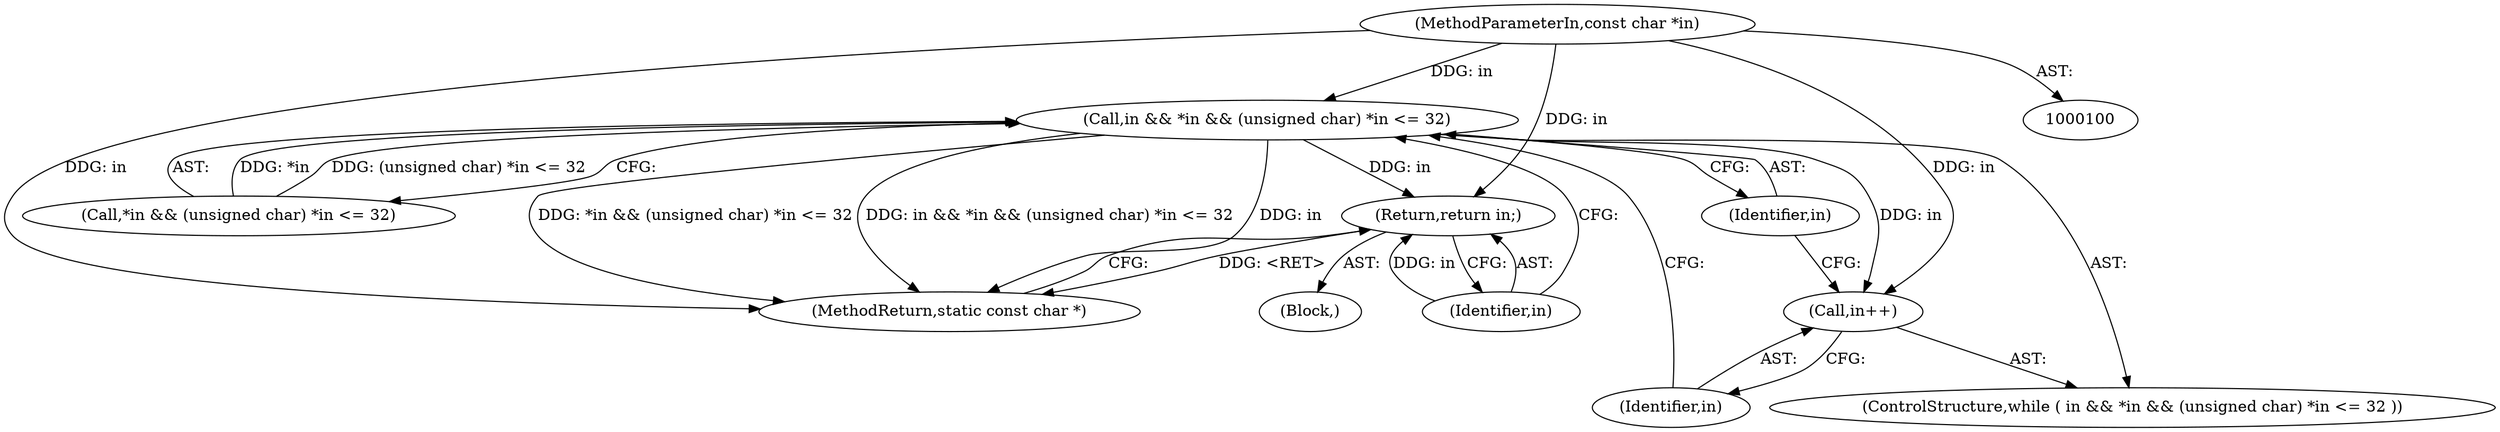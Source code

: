 digraph "1_iperf_91f2fa59e8ed80dfbf400add0164ee0e508e412a_46@pointer" {
"1000101" [label="(MethodParameterIn,const char *in)"];
"1000104" [label="(Call,in && *in && (unsigned char) *in <= 32)"];
"1000115" [label="(Call,in++)"];
"1000117" [label="(Return,return in;)"];
"1000105" [label="(Identifier,in)"];
"1000118" [label="(Identifier,in)"];
"1000103" [label="(ControlStructure,while ( in && *in && (unsigned char) *in <= 32 ))"];
"1000102" [label="(Block,)"];
"1000101" [label="(MethodParameterIn,const char *in)"];
"1000117" [label="(Return,return in;)"];
"1000116" [label="(Identifier,in)"];
"1000104" [label="(Call,in && *in && (unsigned char) *in <= 32)"];
"1000115" [label="(Call,in++)"];
"1000119" [label="(MethodReturn,static const char *)"];
"1000106" [label="(Call,*in && (unsigned char) *in <= 32)"];
"1000101" -> "1000100"  [label="AST: "];
"1000101" -> "1000119"  [label="DDG: in"];
"1000101" -> "1000104"  [label="DDG: in"];
"1000101" -> "1000115"  [label="DDG: in"];
"1000101" -> "1000117"  [label="DDG: in"];
"1000104" -> "1000103"  [label="AST: "];
"1000104" -> "1000105"  [label="CFG: "];
"1000104" -> "1000106"  [label="CFG: "];
"1000105" -> "1000104"  [label="AST: "];
"1000106" -> "1000104"  [label="AST: "];
"1000116" -> "1000104"  [label="CFG: "];
"1000118" -> "1000104"  [label="CFG: "];
"1000104" -> "1000119"  [label="DDG: in && *in && (unsigned char) *in <= 32"];
"1000104" -> "1000119"  [label="DDG: in"];
"1000104" -> "1000119"  [label="DDG: *in && (unsigned char) *in <= 32"];
"1000106" -> "1000104"  [label="DDG: *in"];
"1000106" -> "1000104"  [label="DDG: (unsigned char) *in <= 32"];
"1000104" -> "1000115"  [label="DDG: in"];
"1000104" -> "1000117"  [label="DDG: in"];
"1000115" -> "1000103"  [label="AST: "];
"1000115" -> "1000116"  [label="CFG: "];
"1000116" -> "1000115"  [label="AST: "];
"1000105" -> "1000115"  [label="CFG: "];
"1000117" -> "1000102"  [label="AST: "];
"1000117" -> "1000118"  [label="CFG: "];
"1000118" -> "1000117"  [label="AST: "];
"1000119" -> "1000117"  [label="CFG: "];
"1000117" -> "1000119"  [label="DDG: <RET>"];
"1000118" -> "1000117"  [label="DDG: in"];
}
